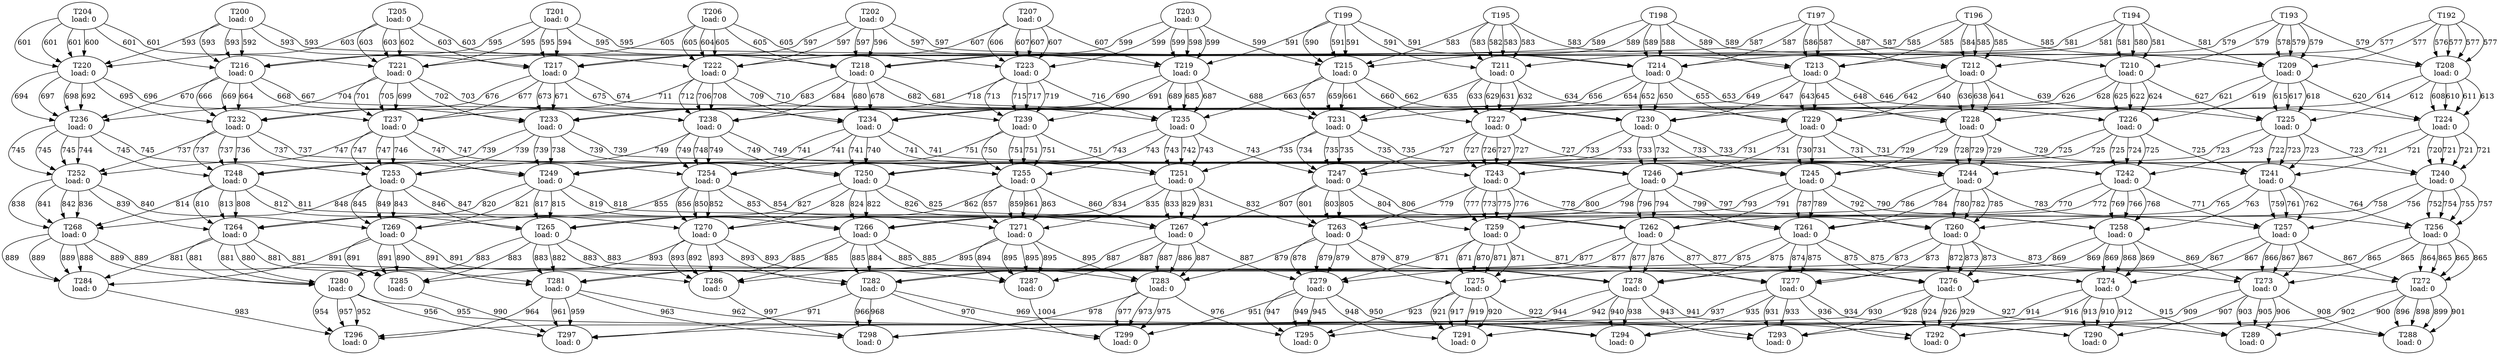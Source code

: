 digraph taskgraph {
	T200 [label= "T200\n load: 0"];
	T201 [label= "T201\n load: 0"];
	T202 [label= "T202\n load: 0"];
	T203 [label= "T203\n load: 0"];
	T204 [label= "T204\n load: 0"];
	T205 [label= "T205\n load: 0"];
	T206 [label= "T206\n load: 0"];
	T207 [label= "T207\n load: 0"];
	T208 [label= "T208\n load: 0"];
	T192 -> T208[label=576];
	T192 -> T208[label=577];
	T192 -> T208[label=577];
	T193 -> T208[label=579];
	T192 -> T208[label=577];
	T196 -> T208[label=585];
	T209 [label= "T209\n load: 0"];
	T193 -> T209[label=578];
	T193 -> T209[label=579];
	T193 -> T209[label=579];
	T194 -> T209[label=581];
	T192 -> T209[label=577];
	T197 -> T209[label=587];
	T210 [label= "T210\n load: 0"];
	T194 -> T210[label=580];
	T194 -> T210[label=581];
	T194 -> T210[label=581];
	T195 -> T210[label=583];
	T193 -> T210[label=579];
	T198 -> T210[label=589];
	T211 [label= "T211\n load: 0"];
	T195 -> T211[label=582];
	T195 -> T211[label=583];
	T195 -> T211[label=583];
	T195 -> T211[label=583];
	T194 -> T211[label=581];
	T199 -> T211[label=591];
	T212 [label= "T212\n load: 0"];
	T196 -> T212[label=584];
	T196 -> T212[label=585];
	T192 -> T212[label=577];
	T197 -> T212[label=587];
	T196 -> T212[label=585];
	T200 -> T212[label=593];
	T213 [label= "T213\n load: 0"];
	T197 -> T213[label=586];
	T197 -> T213[label=587];
	T193 -> T213[label=579];
	T198 -> T213[label=589];
	T196 -> T213[label=585];
	T201 -> T213[label=595];
	T214 [label= "T214\n load: 0"];
	T198 -> T214[label=588];
	T198 -> T214[label=589];
	T194 -> T214[label=581];
	T199 -> T214[label=591];
	T197 -> T214[label=587];
	T202 -> T214[label=597];
	T215 [label= "T215\n load: 0"];
	T199 -> T215[label=590];
	T199 -> T215[label=591];
	T195 -> T215[label=583];
	T199 -> T215[label=591];
	T198 -> T215[label=589];
	T203 -> T215[label=599];
	T216 [label= "T216\n load: 0"];
	T200 -> T216[label=592];
	T200 -> T216[label=593];
	T196 -> T216[label=585];
	T201 -> T216[label=595];
	T200 -> T216[label=593];
	T204 -> T216[label=601];
	T217 [label= "T217\n load: 0"];
	T201 -> T217[label=594];
	T201 -> T217[label=595];
	T197 -> T217[label=587];
	T202 -> T217[label=597];
	T200 -> T217[label=593];
	T205 -> T217[label=603];
	T218 [label= "T218\n load: 0"];
	T202 -> T218[label=596];
	T202 -> T218[label=597];
	T198 -> T218[label=589];
	T203 -> T218[label=599];
	T201 -> T218[label=595];
	T206 -> T218[label=605];
	T219 [label= "T219\n load: 0"];
	T203 -> T219[label=598];
	T203 -> T219[label=599];
	T199 -> T219[label=591];
	T203 -> T219[label=599];
	T202 -> T219[label=597];
	T207 -> T219[label=607];
	T220 [label= "T220\n load: 0"];
	T204 -> T220[label=600];
	T204 -> T220[label=601];
	T200 -> T220[label=593];
	T205 -> T220[label=603];
	T204 -> T220[label=601];
	T204 -> T220[label=601];
	T221 [label= "T221\n load: 0"];
	T205 -> T221[label=602];
	T205 -> T221[label=603];
	T201 -> T221[label=595];
	T206 -> T221[label=605];
	T204 -> T221[label=601];
	T205 -> T221[label=603];
	T222 [label= "T222\n load: 0"];
	T206 -> T222[label=604];
	T206 -> T222[label=605];
	T202 -> T222[label=597];
	T207 -> T222[label=607];
	T205 -> T222[label=603];
	T206 -> T222[label=605];
	T223 [label= "T223\n load: 0"];
	T207 -> T223[label=606];
	T207 -> T223[label=607];
	T203 -> T223[label=599];
	T207 -> T223[label=607];
	T206 -> T223[label=605];
	T207 -> T223[label=607];
	T224 [label= "T224\n load: 0"];
	T208 -> T224[label=608];
	T208 -> T224[label=610];
	T208 -> T224[label=611];
	T208 -> T224[label=613];
	T209 -> T224[label=620];
	T212 -> T224[label=639];
	T225 [label= "T225\n load: 0"];
	T209 -> T225[label=615];
	T208 -> T225[label=612];
	T209 -> T225[label=617];
	T209 -> T225[label=618];
	T210 -> T225[label=627];
	T213 -> T225[label=646];
	T226 [label= "T226\n load: 0"];
	T210 -> T226[label=622];
	T209 -> T226[label=619];
	T210 -> T226[label=624];
	T210 -> T226[label=625];
	T211 -> T226[label=634];
	T214 -> T226[label=653];
	T227 [label= "T227\n load: 0"];
	T211 -> T227[label=629];
	T210 -> T227[label=626];
	T211 -> T227[label=631];
	T211 -> T227[label=632];
	T211 -> T227[label=633];
	T215 -> T227[label=660];
	T228 [label= "T228\n load: 0"];
	T212 -> T228[label=636];
	T208 -> T228[label=614];
	T212 -> T228[label=638];
	T212 -> T228[label=641];
	T213 -> T228[label=648];
	T216 -> T228[label=667];
	T229 [label= "T229\n load: 0"];
	T213 -> T229[label=643];
	T209 -> T229[label=621];
	T212 -> T229[label=640];
	T213 -> T229[label=645];
	T214 -> T229[label=655];
	T217 -> T229[label=674];
	T230 [label= "T230\n load: 0"];
	T214 -> T230[label=650];
	T210 -> T230[label=628];
	T213 -> T230[label=647];
	T214 -> T230[label=652];
	T215 -> T230[label=662];
	T218 -> T230[label=681];
	T231 [label= "T231\n load: 0"];
	T215 -> T231[label=657];
	T211 -> T231[label=635];
	T214 -> T231[label=654];
	T215 -> T231[label=659];
	T215 -> T231[label=661];
	T219 -> T231[label=688];
	T232 [label= "T232\n load: 0"];
	T216 -> T232[label=664];
	T212 -> T232[label=642];
	T216 -> T232[label=666];
	T216 -> T232[label=669];
	T217 -> T232[label=676];
	T220 -> T232[label=695];
	T233 [label= "T233\n load: 0"];
	T217 -> T233[label=671];
	T213 -> T233[label=649];
	T216 -> T233[label=668];
	T217 -> T233[label=673];
	T218 -> T233[label=683];
	T221 -> T233[label=702];
	T234 [label= "T234\n load: 0"];
	T218 -> T234[label=678];
	T214 -> T234[label=656];
	T217 -> T234[label=675];
	T218 -> T234[label=680];
	T219 -> T234[label=690];
	T222 -> T234[label=709];
	T235 [label= "T235\n load: 0"];
	T219 -> T235[label=685];
	T215 -> T235[label=663];
	T218 -> T235[label=682];
	T219 -> T235[label=687];
	T219 -> T235[label=689];
	T223 -> T235[label=716];
	T236 [label= "T236\n load: 0"];
	T220 -> T236[label=692];
	T216 -> T236[label=670];
	T220 -> T236[label=694];
	T220 -> T236[label=697];
	T220 -> T236[label=698];
	T221 -> T236[label=704];
	T237 [label= "T237\n load: 0"];
	T221 -> T237[label=699];
	T217 -> T237[label=677];
	T220 -> T237[label=696];
	T221 -> T237[label=701];
	T221 -> T237[label=705];
	T222 -> T237[label=711];
	T238 [label= "T238\n load: 0"];
	T222 -> T238[label=706];
	T218 -> T238[label=684];
	T221 -> T238[label=703];
	T222 -> T238[label=708];
	T222 -> T238[label=712];
	T223 -> T238[label=718];
	T239 [label= "T239\n load: 0"];
	T223 -> T239[label=713];
	T219 -> T239[label=691];
	T222 -> T239[label=710];
	T223 -> T239[label=715];
	T223 -> T239[label=717];
	T223 -> T239[label=719];
	T240 [label= "T240\n load: 0"];
	T224 -> T240[label=720];
	T224 -> T240[label=721];
	T224 -> T240[label=721];
	T225 -> T240[label=723];
	T224 -> T240[label=721];
	T228 -> T240[label=729];
	T241 [label= "T241\n load: 0"];
	T225 -> T241[label=722];
	T225 -> T241[label=723];
	T225 -> T241[label=723];
	T226 -> T241[label=725];
	T224 -> T241[label=721];
	T229 -> T241[label=731];
	T242 [label= "T242\n load: 0"];
	T226 -> T242[label=724];
	T226 -> T242[label=725];
	T226 -> T242[label=725];
	T227 -> T242[label=727];
	T225 -> T242[label=723];
	T230 -> T242[label=733];
	T243 [label= "T243\n load: 0"];
	T227 -> T243[label=726];
	T227 -> T243[label=727];
	T227 -> T243[label=727];
	T227 -> T243[label=727];
	T226 -> T243[label=725];
	T231 -> T243[label=735];
	T244 [label= "T244\n load: 0"];
	T228 -> T244[label=728];
	T228 -> T244[label=729];
	T224 -> T244[label=721];
	T229 -> T244[label=731];
	T228 -> T244[label=729];
	T232 -> T244[label=737];
	T245 [label= "T245\n load: 0"];
	T229 -> T245[label=730];
	T229 -> T245[label=731];
	T225 -> T245[label=723];
	T230 -> T245[label=733];
	T228 -> T245[label=729];
	T233 -> T245[label=739];
	T246 [label= "T246\n load: 0"];
	T230 -> T246[label=732];
	T230 -> T246[label=733];
	T226 -> T246[label=725];
	T231 -> T246[label=735];
	T229 -> T246[label=731];
	T234 -> T246[label=741];
	T247 [label= "T247\n load: 0"];
	T231 -> T247[label=734];
	T231 -> T247[label=735];
	T227 -> T247[label=727];
	T231 -> T247[label=735];
	T230 -> T247[label=733];
	T235 -> T247[label=743];
	T248 [label= "T248\n load: 0"];
	T232 -> T248[label=736];
	T232 -> T248[label=737];
	T228 -> T248[label=729];
	T233 -> T248[label=739];
	T232 -> T248[label=737];
	T236 -> T248[label=745];
	T249 [label= "T249\n load: 0"];
	T233 -> T249[label=738];
	T233 -> T249[label=739];
	T229 -> T249[label=731];
	T234 -> T249[label=741];
	T232 -> T249[label=737];
	T237 -> T249[label=747];
	T250 [label= "T250\n load: 0"];
	T234 -> T250[label=740];
	T234 -> T250[label=741];
	T230 -> T250[label=733];
	T235 -> T250[label=743];
	T233 -> T250[label=739];
	T238 -> T250[label=749];
	T251 [label= "T251\n load: 0"];
	T235 -> T251[label=742];
	T235 -> T251[label=743];
	T231 -> T251[label=735];
	T235 -> T251[label=743];
	T234 -> T251[label=741];
	T239 -> T251[label=751];
	T252 [label= "T252\n load: 0"];
	T236 -> T252[label=744];
	T236 -> T252[label=745];
	T232 -> T252[label=737];
	T237 -> T252[label=747];
	T236 -> T252[label=745];
	T236 -> T252[label=745];
	T253 [label= "T253\n load: 0"];
	T237 -> T253[label=746];
	T237 -> T253[label=747];
	T233 -> T253[label=739];
	T238 -> T253[label=749];
	T236 -> T253[label=745];
	T237 -> T253[label=747];
	T254 [label= "T254\n load: 0"];
	T238 -> T254[label=748];
	T238 -> T254[label=749];
	T234 -> T254[label=741];
	T239 -> T254[label=751];
	T237 -> T254[label=747];
	T238 -> T254[label=749];
	T255 [label= "T255\n load: 0"];
	T239 -> T255[label=750];
	T239 -> T255[label=751];
	T235 -> T255[label=743];
	T239 -> T255[label=751];
	T238 -> T255[label=749];
	T239 -> T255[label=751];
	T256 [label= "T256\n load: 0"];
	T240 -> T256[label=752];
	T240 -> T256[label=754];
	T240 -> T256[label=755];
	T240 -> T256[label=757];
	T241 -> T256[label=764];
	T244 -> T256[label=783];
	T257 [label= "T257\n load: 0"];
	T241 -> T257[label=759];
	T240 -> T257[label=756];
	T241 -> T257[label=761];
	T241 -> T257[label=762];
	T242 -> T257[label=771];
	T245 -> T257[label=790];
	T258 [label= "T258\n load: 0"];
	T242 -> T258[label=766];
	T241 -> T258[label=763];
	T242 -> T258[label=768];
	T242 -> T258[label=769];
	T243 -> T258[label=778];
	T246 -> T258[label=797];
	T259 [label= "T259\n load: 0"];
	T243 -> T259[label=773];
	T242 -> T259[label=770];
	T243 -> T259[label=775];
	T243 -> T259[label=776];
	T243 -> T259[label=777];
	T247 -> T259[label=804];
	T260 [label= "T260\n load: 0"];
	T244 -> T260[label=780];
	T240 -> T260[label=758];
	T244 -> T260[label=782];
	T244 -> T260[label=785];
	T245 -> T260[label=792];
	T248 -> T260[label=811];
	T261 [label= "T261\n load: 0"];
	T245 -> T261[label=787];
	T241 -> T261[label=765];
	T244 -> T261[label=784];
	T245 -> T261[label=789];
	T246 -> T261[label=799];
	T249 -> T261[label=818];
	T262 [label= "T262\n load: 0"];
	T246 -> T262[label=794];
	T242 -> T262[label=772];
	T245 -> T262[label=791];
	T246 -> T262[label=796];
	T247 -> T262[label=806];
	T250 -> T262[label=825];
	T263 [label= "T263\n load: 0"];
	T247 -> T263[label=801];
	T243 -> T263[label=779];
	T246 -> T263[label=798];
	T247 -> T263[label=803];
	T247 -> T263[label=805];
	T251 -> T263[label=832];
	T264 [label= "T264\n load: 0"];
	T248 -> T264[label=808];
	T244 -> T264[label=786];
	T248 -> T264[label=810];
	T248 -> T264[label=813];
	T249 -> T264[label=820];
	T252 -> T264[label=839];
	T265 [label= "T265\n load: 0"];
	T249 -> T265[label=815];
	T245 -> T265[label=793];
	T248 -> T265[label=812];
	T249 -> T265[label=817];
	T250 -> T265[label=827];
	T253 -> T265[label=846];
	T266 [label= "T266\n load: 0"];
	T250 -> T266[label=822];
	T246 -> T266[label=800];
	T249 -> T266[label=819];
	T250 -> T266[label=824];
	T251 -> T266[label=834];
	T254 -> T266[label=853];
	T267 [label= "T267\n load: 0"];
	T251 -> T267[label=829];
	T247 -> T267[label=807];
	T250 -> T267[label=826];
	T251 -> T267[label=831];
	T251 -> T267[label=833];
	T255 -> T267[label=860];
	T268 [label= "T268\n load: 0"];
	T252 -> T268[label=836];
	T248 -> T268[label=814];
	T252 -> T268[label=838];
	T252 -> T268[label=841];
	T252 -> T268[label=842];
	T253 -> T268[label=848];
	T269 [label= "T269\n load: 0"];
	T253 -> T269[label=843];
	T249 -> T269[label=821];
	T252 -> T269[label=840];
	T253 -> T269[label=845];
	T253 -> T269[label=849];
	T254 -> T269[label=855];
	T270 [label= "T270\n load: 0"];
	T254 -> T270[label=850];
	T250 -> T270[label=828];
	T253 -> T270[label=847];
	T254 -> T270[label=852];
	T254 -> T270[label=856];
	T255 -> T270[label=862];
	T271 [label= "T271\n load: 0"];
	T255 -> T271[label=857];
	T251 -> T271[label=835];
	T254 -> T271[label=854];
	T255 -> T271[label=859];
	T255 -> T271[label=861];
	T255 -> T271[label=863];
	T272 [label= "T272\n load: 0"];
	T256 -> T272[label=864];
	T256 -> T272[label=865];
	T256 -> T272[label=865];
	T257 -> T272[label=867];
	T256 -> T272[label=865];
	T260 -> T272[label=873];
	T273 [label= "T273\n load: 0"];
	T257 -> T273[label=866];
	T257 -> T273[label=867];
	T257 -> T273[label=867];
	T258 -> T273[label=869];
	T256 -> T273[label=865];
	T261 -> T273[label=875];
	T274 [label= "T274\n load: 0"];
	T258 -> T274[label=868];
	T258 -> T274[label=869];
	T258 -> T274[label=869];
	T259 -> T274[label=871];
	T257 -> T274[label=867];
	T262 -> T274[label=877];
	T275 [label= "T275\n load: 0"];
	T259 -> T275[label=870];
	T259 -> T275[label=871];
	T259 -> T275[label=871];
	T259 -> T275[label=871];
	T258 -> T275[label=869];
	T263 -> T275[label=879];
	T276 [label= "T276\n load: 0"];
	T260 -> T276[label=872];
	T260 -> T276[label=873];
	T256 -> T276[label=865];
	T261 -> T276[label=875];
	T260 -> T276[label=873];
	T264 -> T276[label=881];
	T277 [label= "T277\n load: 0"];
	T261 -> T277[label=874];
	T261 -> T277[label=875];
	T257 -> T277[label=867];
	T262 -> T277[label=877];
	T260 -> T277[label=873];
	T265 -> T277[label=883];
	T278 [label= "T278\n load: 0"];
	T262 -> T278[label=876];
	T262 -> T278[label=877];
	T258 -> T278[label=869];
	T263 -> T278[label=879];
	T261 -> T278[label=875];
	T266 -> T278[label=885];
	T279 [label= "T279\n load: 0"];
	T263 -> T279[label=878];
	T263 -> T279[label=879];
	T259 -> T279[label=871];
	T263 -> T279[label=879];
	T262 -> T279[label=877];
	T267 -> T279[label=887];
	T280 [label= "T280\n load: 0"];
	T264 -> T280[label=880];
	T264 -> T280[label=881];
	T260 -> T280[label=873];
	T265 -> T280[label=883];
	T264 -> T280[label=881];
	T268 -> T280[label=889];
	T281 [label= "T281\n load: 0"];
	T265 -> T281[label=882];
	T265 -> T281[label=883];
	T261 -> T281[label=875];
	T266 -> T281[label=885];
	T264 -> T281[label=881];
	T269 -> T281[label=891];
	T282 [label= "T282\n load: 0"];
	T266 -> T282[label=884];
	T266 -> T282[label=885];
	T262 -> T282[label=877];
	T267 -> T282[label=887];
	T265 -> T282[label=883];
	T270 -> T282[label=893];
	T283 [label= "T283\n load: 0"];
	T267 -> T283[label=886];
	T267 -> T283[label=887];
	T263 -> T283[label=879];
	T267 -> T283[label=887];
	T266 -> T283[label=885];
	T271 -> T283[label=895];
	T284 [label= "T284\n load: 0"];
	T268 -> T284[label=888];
	T268 -> T284[label=889];
	T264 -> T284[label=881];
	T269 -> T284[label=891];
	T268 -> T284[label=889];
	T268 -> T284[label=889];
	T285 [label= "T285\n load: 0"];
	T269 -> T285[label=890];
	T269 -> T285[label=891];
	T265 -> T285[label=883];
	T270 -> T285[label=893];
	T268 -> T285[label=889];
	T269 -> T285[label=891];
	T286 [label= "T286\n load: 0"];
	T270 -> T286[label=892];
	T270 -> T286[label=893];
	T266 -> T286[label=885];
	T271 -> T286[label=895];
	T269 -> T286[label=891];
	T270 -> T286[label=893];
	T287 [label= "T287\n load: 0"];
	T271 -> T287[label=894];
	T271 -> T287[label=895];
	T267 -> T287[label=887];
	T271 -> T287[label=895];
	T270 -> T287[label=893];
	T271 -> T287[label=895];
	T288 [label= "T288\n load: 0"];
	T272 -> T288[label=896];
	T272 -> T288[label=898];
	T272 -> T288[label=899];
	T272 -> T288[label=901];
	T273 -> T288[label=908];
	T276 -> T288[label=927];
	T289 [label= "T289\n load: 0"];
	T273 -> T289[label=903];
	T272 -> T289[label=900];
	T273 -> T289[label=905];
	T273 -> T289[label=906];
	T274 -> T289[label=915];
	T277 -> T289[label=934];
	T290 [label= "T290\n load: 0"];
	T274 -> T290[label=910];
	T273 -> T290[label=907];
	T274 -> T290[label=912];
	T274 -> T290[label=913];
	T275 -> T290[label=922];
	T278 -> T290[label=941];
	T291 [label= "T291\n load: 0"];
	T275 -> T291[label=917];
	T274 -> T291[label=914];
	T275 -> T291[label=919];
	T275 -> T291[label=920];
	T275 -> T291[label=921];
	T279 -> T291[label=948];
	T292 [label= "T292\n load: 0"];
	T276 -> T292[label=924];
	T272 -> T292[label=902];
	T276 -> T292[label=926];
	T276 -> T292[label=929];
	T277 -> T292[label=936];
	T280 -> T292[label=955];
	T293 [label= "T293\n load: 0"];
	T277 -> T293[label=931];
	T273 -> T293[label=909];
	T276 -> T293[label=928];
	T277 -> T293[label=933];
	T278 -> T293[label=943];
	T281 -> T293[label=962];
	T294 [label= "T294\n load: 0"];
	T278 -> T294[label=938];
	T274 -> T294[label=916];
	T277 -> T294[label=935];
	T278 -> T294[label=940];
	T279 -> T294[label=950];
	T282 -> T294[label=969];
	T295 [label= "T295\n load: 0"];
	T279 -> T295[label=945];
	T275 -> T295[label=923];
	T278 -> T295[label=942];
	T279 -> T295[label=947];
	T279 -> T295[label=949];
	T283 -> T295[label=976];
	T296 [label= "T296\n load: 0"];
	T280 -> T296[label=952];
	T276 -> T296[label=930];
	T280 -> T296[label=954];
	T280 -> T296[label=957];
	T281 -> T296[label=964];
	T284 -> T296[label=983];
	T297 [label= "T297\n load: 0"];
	T281 -> T297[label=959];
	T277 -> T297[label=937];
	T280 -> T297[label=956];
	T281 -> T297[label=961];
	T282 -> T297[label=971];
	T285 -> T297[label=990];
	T298 [label= "T298\n load: 0"];
	T282 -> T298[label=966];
	T278 -> T298[label=944];
	T281 -> T298[label=963];
	T282 -> T298[label=968];
	T283 -> T298[label=978];
	T286 -> T298[label=997];
	T299 [label= "T299\n load: 0"];
	T283 -> T299[label=973];
	T279 -> T299[label=951];
	T282 -> T299[label=970];
	T283 -> T299[label=975];
	T283 -> T299[label=977];
	T287 -> T299[label=1004];
}